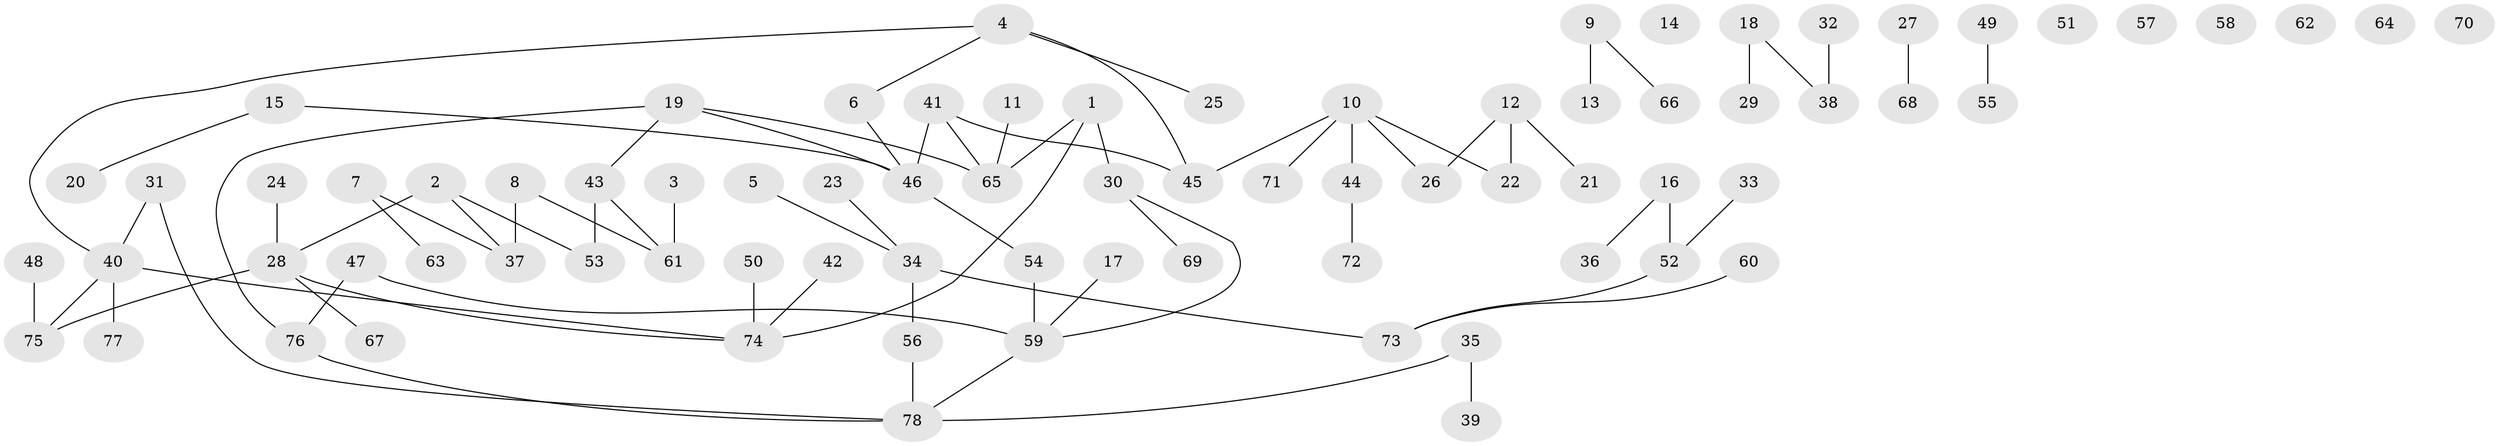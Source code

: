 // Generated by graph-tools (version 1.1) at 2025/00/03/09/25 03:00:53]
// undirected, 78 vertices, 77 edges
graph export_dot {
graph [start="1"]
  node [color=gray90,style=filled];
  1;
  2;
  3;
  4;
  5;
  6;
  7;
  8;
  9;
  10;
  11;
  12;
  13;
  14;
  15;
  16;
  17;
  18;
  19;
  20;
  21;
  22;
  23;
  24;
  25;
  26;
  27;
  28;
  29;
  30;
  31;
  32;
  33;
  34;
  35;
  36;
  37;
  38;
  39;
  40;
  41;
  42;
  43;
  44;
  45;
  46;
  47;
  48;
  49;
  50;
  51;
  52;
  53;
  54;
  55;
  56;
  57;
  58;
  59;
  60;
  61;
  62;
  63;
  64;
  65;
  66;
  67;
  68;
  69;
  70;
  71;
  72;
  73;
  74;
  75;
  76;
  77;
  78;
  1 -- 30;
  1 -- 65;
  1 -- 74;
  2 -- 28;
  2 -- 37;
  2 -- 53;
  3 -- 61;
  4 -- 6;
  4 -- 25;
  4 -- 40;
  4 -- 45;
  5 -- 34;
  6 -- 46;
  7 -- 37;
  7 -- 63;
  8 -- 37;
  8 -- 61;
  9 -- 13;
  9 -- 66;
  10 -- 22;
  10 -- 26;
  10 -- 44;
  10 -- 45;
  10 -- 71;
  11 -- 65;
  12 -- 21;
  12 -- 22;
  12 -- 26;
  15 -- 20;
  15 -- 46;
  16 -- 36;
  16 -- 52;
  17 -- 59;
  18 -- 29;
  18 -- 38;
  19 -- 43;
  19 -- 46;
  19 -- 65;
  19 -- 76;
  23 -- 34;
  24 -- 28;
  27 -- 68;
  28 -- 67;
  28 -- 74;
  28 -- 75;
  30 -- 59;
  30 -- 69;
  31 -- 40;
  31 -- 78;
  32 -- 38;
  33 -- 52;
  34 -- 56;
  34 -- 73;
  35 -- 39;
  35 -- 78;
  40 -- 74;
  40 -- 75;
  40 -- 77;
  41 -- 45;
  41 -- 46;
  41 -- 65;
  42 -- 74;
  43 -- 53;
  43 -- 61;
  44 -- 72;
  46 -- 54;
  47 -- 59;
  47 -- 76;
  48 -- 75;
  49 -- 55;
  50 -- 74;
  52 -- 73;
  54 -- 59;
  56 -- 78;
  59 -- 78;
  60 -- 73;
  76 -- 78;
}

